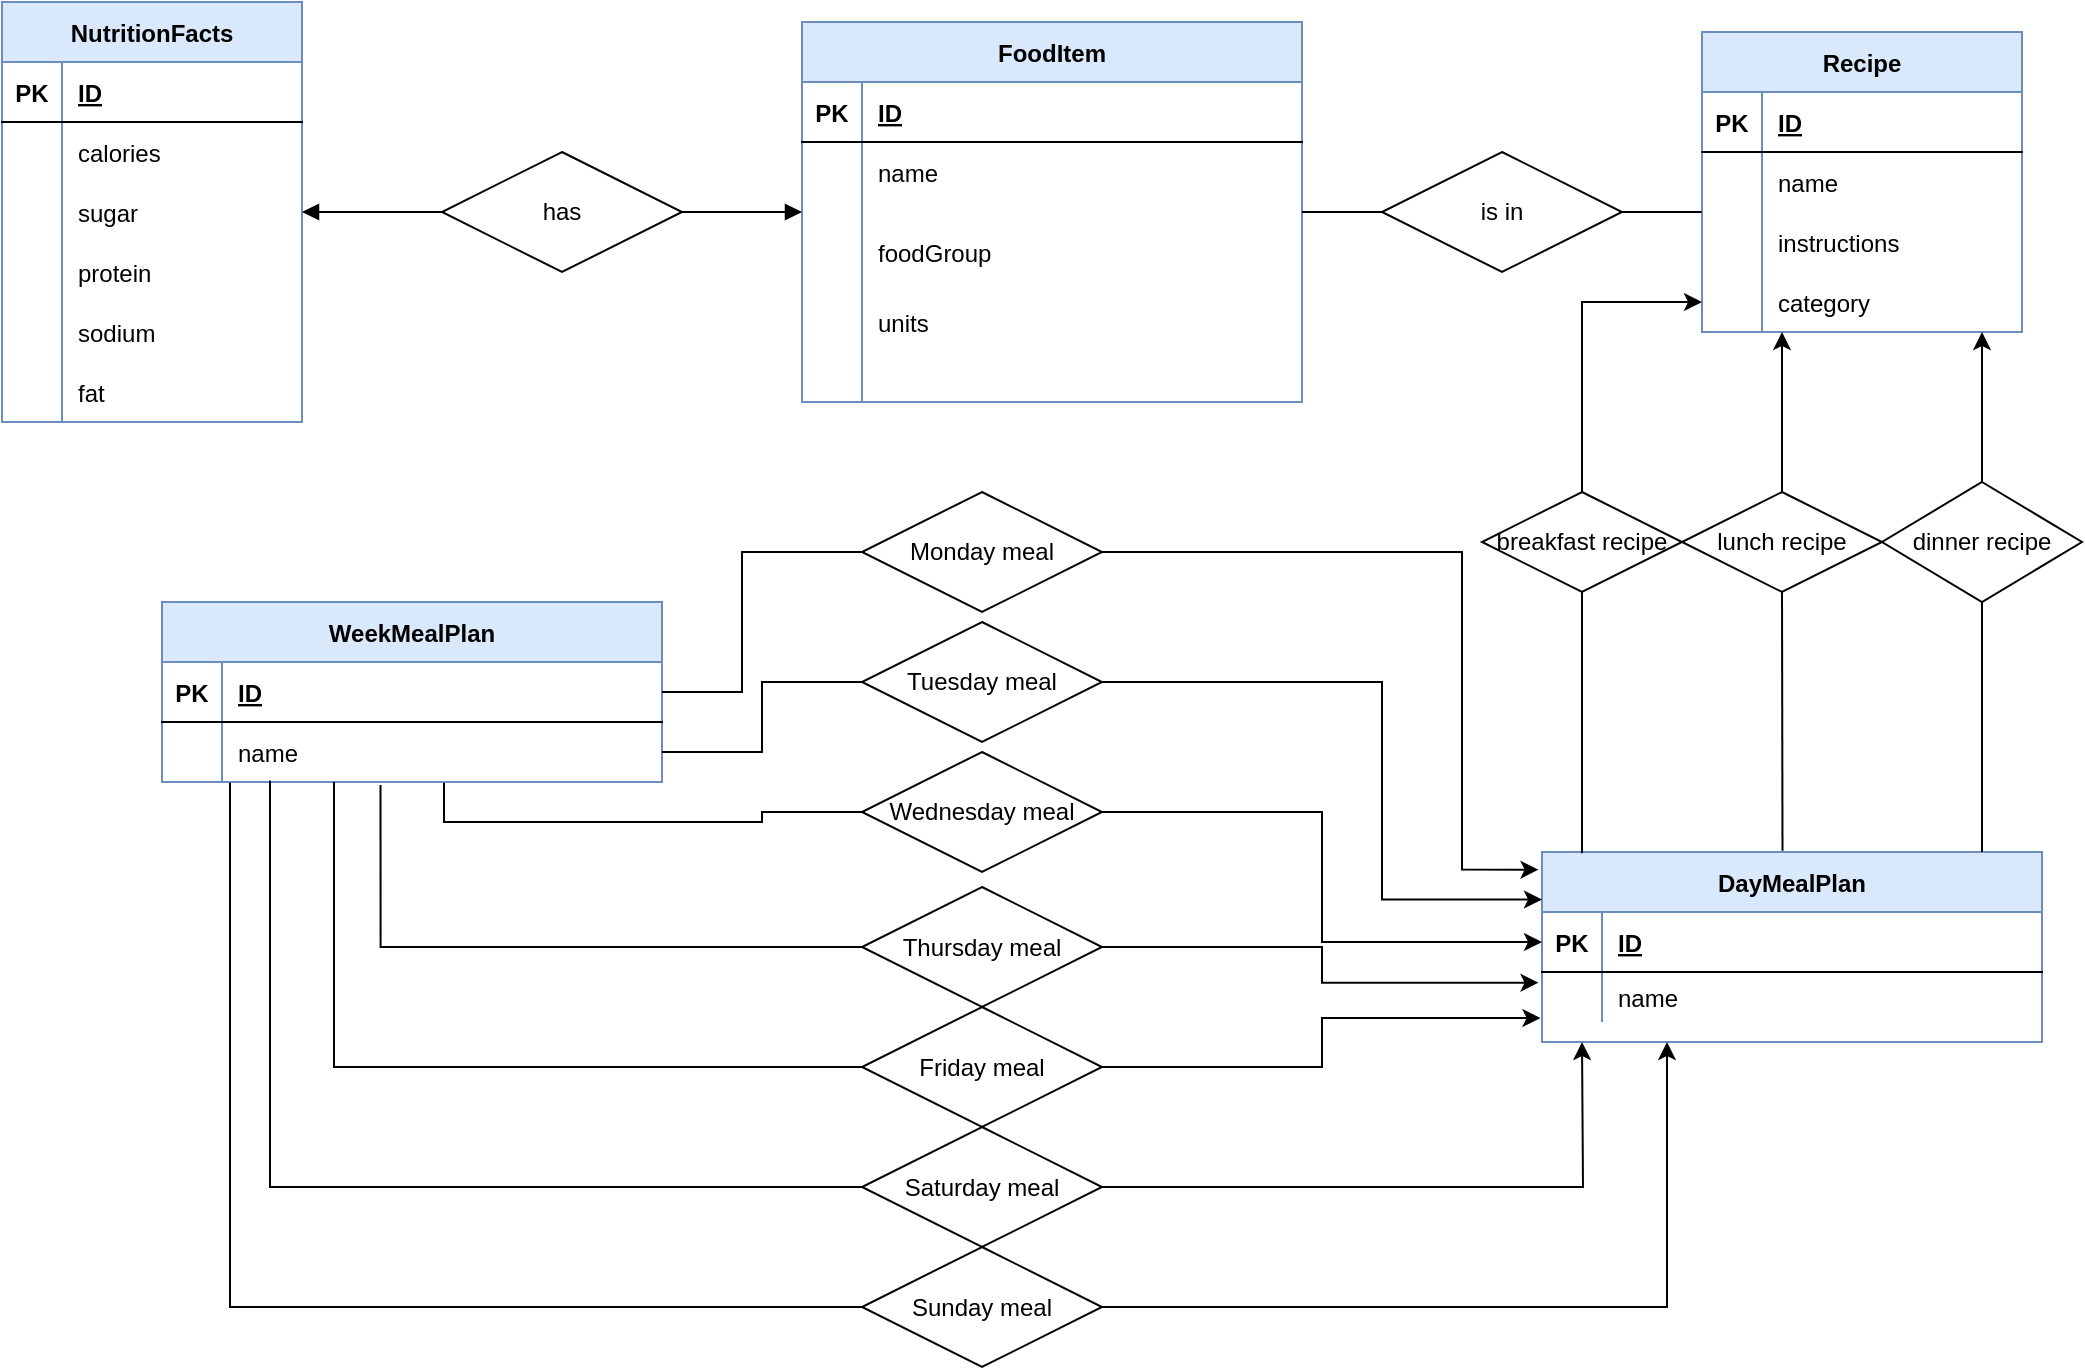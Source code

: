 <mxfile version="14.5.1" type="device"><diagram id="R2lEEEUBdFMjLlhIrx00" name="Page-1"><mxGraphModel dx="1540" dy="1061" grid="1" gridSize="10" guides="1" tooltips="1" connect="1" arrows="1" fold="1" page="1" pageScale="1" pageWidth="1100" pageHeight="850" math="0" shadow="0" extFonts="Permanent Marker^https://fonts.googleapis.com/css?family=Permanent+Marker"><root><mxCell id="0"/><mxCell id="1" parent="0"/><mxCell id="C-vyLk0tnHw3VtMMgP7b-2" value="FoodItem" style="shape=table;startSize=30;container=1;collapsible=1;childLayout=tableLayout;fixedRows=1;rowLines=0;fontStyle=1;align=center;resizeLast=1;fillColor=#dae8fc;strokeColor=#6c8ebf;" parent="1" vertex="1"><mxGeometry x="440" y="60" width="250" height="190" as="geometry"/></mxCell><mxCell id="C-vyLk0tnHw3VtMMgP7b-3" value="" style="shape=partialRectangle;collapsible=0;dropTarget=0;pointerEvents=0;fillColor=none;points=[[0,0.5],[1,0.5]];portConstraint=eastwest;top=0;left=0;right=0;bottom=1;" parent="C-vyLk0tnHw3VtMMgP7b-2" vertex="1"><mxGeometry y="30" width="250" height="30" as="geometry"/></mxCell><mxCell id="C-vyLk0tnHw3VtMMgP7b-4" value="PK" style="shape=partialRectangle;overflow=hidden;connectable=0;fillColor=none;top=0;left=0;bottom=0;right=0;fontStyle=1;" parent="C-vyLk0tnHw3VtMMgP7b-3" vertex="1"><mxGeometry width="30" height="30" as="geometry"/></mxCell><mxCell id="C-vyLk0tnHw3VtMMgP7b-5" value="ID" style="shape=partialRectangle;overflow=hidden;connectable=0;fillColor=none;top=0;left=0;bottom=0;right=0;align=left;spacingLeft=6;fontStyle=5;" parent="C-vyLk0tnHw3VtMMgP7b-3" vertex="1"><mxGeometry x="30" width="220" height="30" as="geometry"/></mxCell><mxCell id="C-vyLk0tnHw3VtMMgP7b-6" value="" style="shape=partialRectangle;collapsible=0;dropTarget=0;pointerEvents=0;fillColor=none;points=[[0,0.5],[1,0.5]];portConstraint=eastwest;top=0;left=0;right=0;bottom=0;" parent="C-vyLk0tnHw3VtMMgP7b-2" vertex="1"><mxGeometry y="60" width="250" height="30" as="geometry"/></mxCell><mxCell id="C-vyLk0tnHw3VtMMgP7b-7" value="" style="shape=partialRectangle;overflow=hidden;connectable=0;fillColor=none;top=0;left=0;bottom=0;right=0;" parent="C-vyLk0tnHw3VtMMgP7b-6" vertex="1"><mxGeometry width="30" height="30" as="geometry"/></mxCell><mxCell id="C-vyLk0tnHw3VtMMgP7b-8" value="name" style="shape=partialRectangle;overflow=hidden;connectable=0;fillColor=none;top=0;left=0;bottom=0;right=0;align=left;spacingLeft=6;" parent="C-vyLk0tnHw3VtMMgP7b-6" vertex="1"><mxGeometry x="30" width="220" height="30" as="geometry"/></mxCell><mxCell id="aBCH9veFx_Lck8rVn0_L-30" value="" style="shape=partialRectangle;collapsible=0;dropTarget=0;pointerEvents=0;fillColor=none;points=[[0,0.5],[1,0.5]];portConstraint=eastwest;top=0;left=0;right=0;bottom=0;" parent="C-vyLk0tnHw3VtMMgP7b-2" vertex="1"><mxGeometry y="90" width="250" height="50" as="geometry"/></mxCell><mxCell id="aBCH9veFx_Lck8rVn0_L-31" value="" style="shape=partialRectangle;overflow=hidden;connectable=0;fillColor=none;top=0;left=0;bottom=0;right=0;" parent="aBCH9veFx_Lck8rVn0_L-30" vertex="1"><mxGeometry width="30" height="50" as="geometry"/></mxCell><mxCell id="aBCH9veFx_Lck8rVn0_L-32" value="foodGroup" style="shape=partialRectangle;overflow=hidden;connectable=0;fillColor=none;top=0;left=0;bottom=0;right=0;align=left;spacingLeft=6;" parent="aBCH9veFx_Lck8rVn0_L-30" vertex="1"><mxGeometry x="30" width="220" height="50" as="geometry"/></mxCell><mxCell id="aBCH9veFx_Lck8rVn0_L-33" value="" style="shape=partialRectangle;collapsible=0;dropTarget=0;pointerEvents=0;fillColor=none;points=[[0,0.5],[1,0.5]];portConstraint=eastwest;top=0;left=0;right=0;bottom=0;" parent="C-vyLk0tnHw3VtMMgP7b-2" vertex="1"><mxGeometry y="140" width="250" height="20" as="geometry"/></mxCell><mxCell id="aBCH9veFx_Lck8rVn0_L-34" value="" style="shape=partialRectangle;overflow=hidden;connectable=0;fillColor=none;top=0;left=0;bottom=0;right=0;" parent="aBCH9veFx_Lck8rVn0_L-33" vertex="1"><mxGeometry width="30" height="20" as="geometry"/></mxCell><mxCell id="aBCH9veFx_Lck8rVn0_L-35" value="units" style="shape=partialRectangle;overflow=hidden;connectable=0;fillColor=none;top=0;left=0;bottom=0;right=0;align=left;spacingLeft=6;" parent="aBCH9veFx_Lck8rVn0_L-33" vertex="1"><mxGeometry x="30" width="220" height="20" as="geometry"/></mxCell><mxCell id="C-vyLk0tnHw3VtMMgP7b-9" value="" style="shape=partialRectangle;collapsible=0;dropTarget=0;pointerEvents=0;fillColor=none;points=[[0,0.5],[1,0.5]];portConstraint=eastwest;top=0;left=0;right=0;bottom=0;" parent="C-vyLk0tnHw3VtMMgP7b-2" vertex="1"><mxGeometry y="160" width="250" height="30" as="geometry"/></mxCell><mxCell id="C-vyLk0tnHw3VtMMgP7b-10" value="" style="shape=partialRectangle;overflow=hidden;connectable=0;fillColor=none;top=0;left=0;bottom=0;right=0;" parent="C-vyLk0tnHw3VtMMgP7b-9" vertex="1"><mxGeometry width="30" height="30" as="geometry"/></mxCell><mxCell id="C-vyLk0tnHw3VtMMgP7b-11" value="" style="shape=partialRectangle;overflow=hidden;connectable=0;fillColor=none;top=0;left=0;bottom=0;right=0;align=left;spacingLeft=6;" parent="C-vyLk0tnHw3VtMMgP7b-9" vertex="1"><mxGeometry x="30" width="220" height="30" as="geometry"/></mxCell><mxCell id="aBCH9veFx_Lck8rVn0_L-1" value="NutritionFacts" style="shape=table;startSize=30;container=1;collapsible=1;childLayout=tableLayout;fixedRows=1;rowLines=0;fontStyle=1;align=center;resizeLast=1;fillColor=#dae8fc;strokeColor=#6c8ebf;" parent="1" vertex="1"><mxGeometry x="40" y="50" width="150" height="210" as="geometry"/></mxCell><mxCell id="aBCH9veFx_Lck8rVn0_L-2" value="" style="shape=partialRectangle;collapsible=0;dropTarget=0;pointerEvents=0;fillColor=none;points=[[0,0.5],[1,0.5]];portConstraint=eastwest;top=0;left=0;right=0;bottom=1;" parent="aBCH9veFx_Lck8rVn0_L-1" vertex="1"><mxGeometry y="30" width="150" height="30" as="geometry"/></mxCell><mxCell id="aBCH9veFx_Lck8rVn0_L-3" value="PK" style="shape=partialRectangle;overflow=hidden;connectable=0;fillColor=none;top=0;left=0;bottom=0;right=0;fontStyle=1;" parent="aBCH9veFx_Lck8rVn0_L-2" vertex="1"><mxGeometry width="30" height="30" as="geometry"/></mxCell><mxCell id="aBCH9veFx_Lck8rVn0_L-4" value="ID" style="shape=partialRectangle;overflow=hidden;connectable=0;fillColor=none;top=0;left=0;bottom=0;right=0;align=left;spacingLeft=6;fontStyle=5;" parent="aBCH9veFx_Lck8rVn0_L-2" vertex="1"><mxGeometry x="30" width="120" height="30" as="geometry"/></mxCell><mxCell id="aBCH9veFx_Lck8rVn0_L-5" value="" style="shape=partialRectangle;collapsible=0;dropTarget=0;pointerEvents=0;fillColor=none;points=[[0,0.5],[1,0.5]];portConstraint=eastwest;top=0;left=0;right=0;bottom=0;" parent="aBCH9veFx_Lck8rVn0_L-1" vertex="1"><mxGeometry y="60" width="150" height="30" as="geometry"/></mxCell><mxCell id="aBCH9veFx_Lck8rVn0_L-6" value="" style="shape=partialRectangle;overflow=hidden;connectable=0;fillColor=none;top=0;left=0;bottom=0;right=0;" parent="aBCH9veFx_Lck8rVn0_L-5" vertex="1"><mxGeometry width="30" height="30" as="geometry"/></mxCell><mxCell id="aBCH9veFx_Lck8rVn0_L-7" value="calories" style="shape=partialRectangle;overflow=hidden;connectable=0;fillColor=none;top=0;left=0;bottom=0;right=0;align=left;spacingLeft=6;" parent="aBCH9veFx_Lck8rVn0_L-5" vertex="1"><mxGeometry x="30" width="120" height="30" as="geometry"/></mxCell><mxCell id="aBCH9veFx_Lck8rVn0_L-16" value="" style="shape=partialRectangle;collapsible=0;dropTarget=0;pointerEvents=0;fillColor=none;points=[[0,0.5],[1,0.5]];portConstraint=eastwest;top=0;left=0;right=0;bottom=0;" parent="aBCH9veFx_Lck8rVn0_L-1" vertex="1"><mxGeometry y="90" width="150" height="30" as="geometry"/></mxCell><mxCell id="aBCH9veFx_Lck8rVn0_L-17" value="" style="shape=partialRectangle;overflow=hidden;connectable=0;fillColor=none;top=0;left=0;bottom=0;right=0;" parent="aBCH9veFx_Lck8rVn0_L-16" vertex="1"><mxGeometry width="30" height="30" as="geometry"/></mxCell><mxCell id="aBCH9veFx_Lck8rVn0_L-18" value="sugar" style="shape=partialRectangle;overflow=hidden;connectable=0;fillColor=none;top=0;left=0;bottom=0;right=0;align=left;spacingLeft=6;" parent="aBCH9veFx_Lck8rVn0_L-16" vertex="1"><mxGeometry x="30" width="120" height="30" as="geometry"/></mxCell><mxCell id="aBCH9veFx_Lck8rVn0_L-21" value="" style="shape=partialRectangle;collapsible=0;dropTarget=0;pointerEvents=0;fillColor=none;points=[[0,0.5],[1,0.5]];portConstraint=eastwest;top=0;left=0;right=0;bottom=0;" parent="aBCH9veFx_Lck8rVn0_L-1" vertex="1"><mxGeometry y="120" width="150" height="30" as="geometry"/></mxCell><mxCell id="aBCH9veFx_Lck8rVn0_L-22" value="" style="shape=partialRectangle;overflow=hidden;connectable=0;fillColor=none;top=0;left=0;bottom=0;right=0;" parent="aBCH9veFx_Lck8rVn0_L-21" vertex="1"><mxGeometry width="30" height="30" as="geometry"/></mxCell><mxCell id="aBCH9veFx_Lck8rVn0_L-23" value="protein" style="shape=partialRectangle;overflow=hidden;connectable=0;fillColor=none;top=0;left=0;bottom=0;right=0;align=left;spacingLeft=6;" parent="aBCH9veFx_Lck8rVn0_L-21" vertex="1"><mxGeometry x="30" width="120" height="30" as="geometry"/></mxCell><mxCell id="aBCH9veFx_Lck8rVn0_L-24" value="" style="shape=partialRectangle;collapsible=0;dropTarget=0;pointerEvents=0;fillColor=none;points=[[0,0.5],[1,0.5]];portConstraint=eastwest;top=0;left=0;right=0;bottom=0;" parent="aBCH9veFx_Lck8rVn0_L-1" vertex="1"><mxGeometry y="150" width="150" height="30" as="geometry"/></mxCell><mxCell id="aBCH9veFx_Lck8rVn0_L-25" value="" style="shape=partialRectangle;overflow=hidden;connectable=0;fillColor=none;top=0;left=0;bottom=0;right=0;" parent="aBCH9veFx_Lck8rVn0_L-24" vertex="1"><mxGeometry width="30" height="30" as="geometry"/></mxCell><mxCell id="aBCH9veFx_Lck8rVn0_L-26" value="sodium" style="shape=partialRectangle;overflow=hidden;connectable=0;fillColor=none;top=0;left=0;bottom=0;right=0;align=left;spacingLeft=6;" parent="aBCH9veFx_Lck8rVn0_L-24" vertex="1"><mxGeometry x="30" width="120" height="30" as="geometry"/></mxCell><mxCell id="aBCH9veFx_Lck8rVn0_L-27" value="" style="shape=partialRectangle;collapsible=0;dropTarget=0;pointerEvents=0;fillColor=none;points=[[0,0.5],[1,0.5]];portConstraint=eastwest;top=0;left=0;right=0;bottom=0;" parent="aBCH9veFx_Lck8rVn0_L-1" vertex="1"><mxGeometry y="180" width="150" height="30" as="geometry"/></mxCell><mxCell id="aBCH9veFx_Lck8rVn0_L-28" value="" style="shape=partialRectangle;overflow=hidden;connectable=0;fillColor=none;top=0;left=0;bottom=0;right=0;" parent="aBCH9veFx_Lck8rVn0_L-27" vertex="1"><mxGeometry width="30" height="30" as="geometry"/></mxCell><mxCell id="aBCH9veFx_Lck8rVn0_L-29" value="fat" style="shape=partialRectangle;overflow=hidden;connectable=0;fillColor=none;top=0;left=0;bottom=0;right=0;align=left;spacingLeft=6;" parent="aBCH9veFx_Lck8rVn0_L-27" vertex="1"><mxGeometry x="30" width="120" height="30" as="geometry"/></mxCell><mxCell id="aBCH9veFx_Lck8rVn0_L-38" value="Recipe" style="shape=table;startSize=30;container=1;collapsible=1;childLayout=tableLayout;fixedRows=1;rowLines=0;fontStyle=1;align=center;resizeLast=1;fillColor=#dae8fc;strokeColor=#6c8ebf;" parent="1" vertex="1"><mxGeometry x="890" y="65" width="160" height="150" as="geometry"/></mxCell><mxCell id="aBCH9veFx_Lck8rVn0_L-39" value="" style="shape=partialRectangle;collapsible=0;dropTarget=0;pointerEvents=0;fillColor=none;points=[[0,0.5],[1,0.5]];portConstraint=eastwest;top=0;left=0;right=0;bottom=1;" parent="aBCH9veFx_Lck8rVn0_L-38" vertex="1"><mxGeometry y="30" width="160" height="30" as="geometry"/></mxCell><mxCell id="aBCH9veFx_Lck8rVn0_L-40" value="PK" style="shape=partialRectangle;overflow=hidden;connectable=0;fillColor=none;top=0;left=0;bottom=0;right=0;fontStyle=1;" parent="aBCH9veFx_Lck8rVn0_L-39" vertex="1"><mxGeometry width="30" height="30" as="geometry"/></mxCell><mxCell id="aBCH9veFx_Lck8rVn0_L-41" value="ID" style="shape=partialRectangle;overflow=hidden;connectable=0;fillColor=none;top=0;left=0;bottom=0;right=0;align=left;spacingLeft=6;fontStyle=5;" parent="aBCH9veFx_Lck8rVn0_L-39" vertex="1"><mxGeometry x="30" width="130" height="30" as="geometry"/></mxCell><mxCell id="aBCH9veFx_Lck8rVn0_L-42" value="" style="shape=partialRectangle;collapsible=0;dropTarget=0;pointerEvents=0;fillColor=none;points=[[0,0.5],[1,0.5]];portConstraint=eastwest;top=0;left=0;right=0;bottom=0;" parent="aBCH9veFx_Lck8rVn0_L-38" vertex="1"><mxGeometry y="60" width="160" height="30" as="geometry"/></mxCell><mxCell id="aBCH9veFx_Lck8rVn0_L-43" value="" style="shape=partialRectangle;overflow=hidden;connectable=0;fillColor=none;top=0;left=0;bottom=0;right=0;" parent="aBCH9veFx_Lck8rVn0_L-42" vertex="1"><mxGeometry width="30" height="30" as="geometry"/></mxCell><mxCell id="aBCH9veFx_Lck8rVn0_L-44" value="name" style="shape=partialRectangle;overflow=hidden;connectable=0;fillColor=none;top=0;left=0;bottom=0;right=0;align=left;spacingLeft=6;" parent="aBCH9veFx_Lck8rVn0_L-42" vertex="1"><mxGeometry x="30" width="130" height="30" as="geometry"/></mxCell><mxCell id="aBCH9veFx_Lck8rVn0_L-45" value="" style="shape=partialRectangle;collapsible=0;dropTarget=0;pointerEvents=0;fillColor=none;points=[[0,0.5],[1,0.5]];portConstraint=eastwest;top=0;left=0;right=0;bottom=0;" parent="aBCH9veFx_Lck8rVn0_L-38" vertex="1"><mxGeometry y="90" width="160" height="30" as="geometry"/></mxCell><mxCell id="aBCH9veFx_Lck8rVn0_L-46" value="" style="shape=partialRectangle;overflow=hidden;connectable=0;fillColor=none;top=0;left=0;bottom=0;right=0;" parent="aBCH9veFx_Lck8rVn0_L-45" vertex="1"><mxGeometry width="30" height="30" as="geometry"/></mxCell><mxCell id="aBCH9veFx_Lck8rVn0_L-47" value="instructions" style="shape=partialRectangle;overflow=hidden;connectable=0;fillColor=none;top=0;left=0;bottom=0;right=0;align=left;spacingLeft=6;" parent="aBCH9veFx_Lck8rVn0_L-45" vertex="1"><mxGeometry x="30" width="130" height="30" as="geometry"/></mxCell><mxCell id="aBCH9veFx_Lck8rVn0_L-48" value="" style="shape=partialRectangle;collapsible=0;dropTarget=0;pointerEvents=0;fillColor=none;points=[[0,0.5],[1,0.5]];portConstraint=eastwest;top=0;left=0;right=0;bottom=0;" parent="aBCH9veFx_Lck8rVn0_L-38" vertex="1"><mxGeometry y="120" width="160" height="30" as="geometry"/></mxCell><mxCell id="aBCH9veFx_Lck8rVn0_L-49" value="" style="shape=partialRectangle;overflow=hidden;connectable=0;fillColor=none;top=0;left=0;bottom=0;right=0;" parent="aBCH9veFx_Lck8rVn0_L-48" vertex="1"><mxGeometry width="30" height="30" as="geometry"/></mxCell><mxCell id="aBCH9veFx_Lck8rVn0_L-50" value="category" style="shape=partialRectangle;overflow=hidden;connectable=0;fillColor=none;top=0;left=0;bottom=0;right=0;align=left;spacingLeft=6;" parent="aBCH9veFx_Lck8rVn0_L-48" vertex="1"><mxGeometry x="30" width="130" height="30" as="geometry"/></mxCell><mxCell id="aBCH9veFx_Lck8rVn0_L-57" value="DayMealPlan" style="shape=table;startSize=30;container=1;collapsible=1;childLayout=tableLayout;fixedRows=1;rowLines=0;fontStyle=1;align=center;resizeLast=1;fillColor=#dae8fc;strokeColor=#6c8ebf;" parent="1" vertex="1"><mxGeometry x="810" y="475" width="250" height="95" as="geometry"/></mxCell><mxCell id="aBCH9veFx_Lck8rVn0_L-58" value="" style="shape=partialRectangle;collapsible=0;dropTarget=0;pointerEvents=0;fillColor=none;points=[[0,0.5],[1,0.5]];portConstraint=eastwest;top=0;left=0;right=0;bottom=1;" parent="aBCH9veFx_Lck8rVn0_L-57" vertex="1"><mxGeometry y="30" width="250" height="30" as="geometry"/></mxCell><mxCell id="aBCH9veFx_Lck8rVn0_L-59" value="PK" style="shape=partialRectangle;overflow=hidden;connectable=0;fillColor=none;top=0;left=0;bottom=0;right=0;fontStyle=1;" parent="aBCH9veFx_Lck8rVn0_L-58" vertex="1"><mxGeometry width="30" height="30" as="geometry"/></mxCell><mxCell id="aBCH9veFx_Lck8rVn0_L-60" value="ID" style="shape=partialRectangle;overflow=hidden;connectable=0;fillColor=none;top=0;left=0;bottom=0;right=0;align=left;spacingLeft=6;fontStyle=5;" parent="aBCH9veFx_Lck8rVn0_L-58" vertex="1"><mxGeometry x="30" width="220" height="30" as="geometry"/></mxCell><mxCell id="aBCH9veFx_Lck8rVn0_L-73" value="" style="shape=partialRectangle;collapsible=0;dropTarget=0;pointerEvents=0;fillColor=none;points=[[0,0.5],[1,0.5]];portConstraint=eastwest;top=0;left=0;right=0;bottom=0;" parent="aBCH9veFx_Lck8rVn0_L-57" vertex="1"><mxGeometry y="60" width="250" height="25" as="geometry"/></mxCell><mxCell id="aBCH9veFx_Lck8rVn0_L-74" value="" style="shape=partialRectangle;overflow=hidden;connectable=0;fillColor=none;top=0;left=0;bottom=0;right=0;" parent="aBCH9veFx_Lck8rVn0_L-73" vertex="1"><mxGeometry width="30" height="25" as="geometry"/></mxCell><mxCell id="aBCH9veFx_Lck8rVn0_L-75" value="name" style="shape=partialRectangle;overflow=hidden;connectable=0;fillColor=none;top=0;left=0;bottom=0;right=0;align=left;spacingLeft=6;" parent="aBCH9veFx_Lck8rVn0_L-73" vertex="1"><mxGeometry x="30" width="220" height="25" as="geometry"/></mxCell><mxCell id="aBCH9veFx_Lck8rVn0_L-76" value="WeekMealPlan" style="shape=table;startSize=30;container=1;collapsible=1;childLayout=tableLayout;fixedRows=1;rowLines=0;fontStyle=1;align=center;resizeLast=1;fillColor=#dae8fc;strokeColor=#6c8ebf;" parent="1" vertex="1"><mxGeometry x="120" y="350" width="250" height="90" as="geometry"/></mxCell><mxCell id="aBCH9veFx_Lck8rVn0_L-77" value="" style="shape=partialRectangle;collapsible=0;dropTarget=0;pointerEvents=0;fillColor=none;points=[[0,0.5],[1,0.5]];portConstraint=eastwest;top=0;left=0;right=0;bottom=1;" parent="aBCH9veFx_Lck8rVn0_L-76" vertex="1"><mxGeometry y="30" width="250" height="30" as="geometry"/></mxCell><mxCell id="aBCH9veFx_Lck8rVn0_L-78" value="PK" style="shape=partialRectangle;overflow=hidden;connectable=0;fillColor=none;top=0;left=0;bottom=0;right=0;fontStyle=1;" parent="aBCH9veFx_Lck8rVn0_L-77" vertex="1"><mxGeometry width="30" height="30" as="geometry"/></mxCell><mxCell id="aBCH9veFx_Lck8rVn0_L-79" value="ID" style="shape=partialRectangle;overflow=hidden;connectable=0;fillColor=none;top=0;left=0;bottom=0;right=0;align=left;spacingLeft=6;fontStyle=5;" parent="aBCH9veFx_Lck8rVn0_L-77" vertex="1"><mxGeometry x="30" width="220" height="30" as="geometry"/></mxCell><mxCell id="aBCH9veFx_Lck8rVn0_L-138" value="" style="shape=partialRectangle;collapsible=0;dropTarget=0;pointerEvents=0;fillColor=none;points=[[0,0.5],[1,0.5]];portConstraint=eastwest;top=0;left=0;right=0;bottom=1;strokeColor=none;" parent="aBCH9veFx_Lck8rVn0_L-76" vertex="1"><mxGeometry y="60" width="250" height="30" as="geometry"/></mxCell><mxCell id="aBCH9veFx_Lck8rVn0_L-139" value="" style="shape=partialRectangle;overflow=hidden;connectable=0;fillColor=none;top=0;left=0;bottom=0;right=0;fontStyle=1;" parent="aBCH9veFx_Lck8rVn0_L-138" vertex="1"><mxGeometry width="30" height="30" as="geometry"/></mxCell><mxCell id="aBCH9veFx_Lck8rVn0_L-140" value="name" style="shape=partialRectangle;overflow=hidden;connectable=0;fillColor=none;top=0;left=0;bottom=0;right=0;align=left;spacingLeft=6;fontStyle=0;verticalAlign=middle;strokeColor=none;" parent="aBCH9veFx_Lck8rVn0_L-138" vertex="1"><mxGeometry x="30" width="220" height="30" as="geometry"/></mxCell><mxCell id="aBCH9veFx_Lck8rVn0_L-119" style="edgeStyle=orthogonalEdgeStyle;rounded=0;orthogonalLoop=1;jettySize=auto;html=1;exitX=0;exitY=0.5;exitDx=0;exitDy=0;entryX=1;entryY=0.5;entryDx=0;entryDy=0;endArrow=block;endFill=1;fontColor=none;" parent="1" source="aBCH9veFx_Lck8rVn0_L-116" target="aBCH9veFx_Lck8rVn0_L-16" edge="1"><mxGeometry relative="1" as="geometry"/></mxCell><mxCell id="aBCH9veFx_Lck8rVn0_L-121" style="edgeStyle=orthogonalEdgeStyle;rounded=0;orthogonalLoop=1;jettySize=auto;html=1;exitX=1;exitY=0.5;exitDx=0;exitDy=0;endArrow=block;endFill=1;fontColor=none;" parent="1" source="aBCH9veFx_Lck8rVn0_L-116" target="C-vyLk0tnHw3VtMMgP7b-2" edge="1"><mxGeometry relative="1" as="geometry"/></mxCell><mxCell id="aBCH9veFx_Lck8rVn0_L-116" value="has" style="shape=rhombus;perimeter=rhombusPerimeter;whiteSpace=wrap;html=1;align=center;fontColor=none;" parent="1" vertex="1"><mxGeometry x="260" y="125" width="120" height="60" as="geometry"/></mxCell><mxCell id="aBCH9veFx_Lck8rVn0_L-122" style="rounded=0;orthogonalLoop=1;jettySize=auto;html=1;exitX=1;exitY=0.5;exitDx=0;exitDy=0;entryX=-0.001;entryY=-0.002;entryDx=0;entryDy=0;entryPerimeter=0;endArrow=none;endFill=0;fontColor=none;" parent="1" source="aBCH9veFx_Lck8rVn0_L-117" target="aBCH9veFx_Lck8rVn0_L-45" edge="1"><mxGeometry relative="1" as="geometry"/></mxCell><mxCell id="aBCH9veFx_Lck8rVn0_L-127" style="edgeStyle=none;rounded=0;orthogonalLoop=1;jettySize=auto;html=1;exitX=0;exitY=0.5;exitDx=0;exitDy=0;endArrow=none;endFill=0;fontColor=none;" parent="1" source="aBCH9veFx_Lck8rVn0_L-117" target="C-vyLk0tnHw3VtMMgP7b-2" edge="1"><mxGeometry relative="1" as="geometry"/></mxCell><mxCell id="aBCH9veFx_Lck8rVn0_L-117" value="is in" style="shape=rhombus;perimeter=rhombusPerimeter;whiteSpace=wrap;html=1;align=center;fontColor=none;" parent="1" vertex="1"><mxGeometry x="730" y="125" width="120" height="60" as="geometry"/></mxCell><mxCell id="aBCH9veFx_Lck8rVn0_L-129" style="edgeStyle=orthogonalEdgeStyle;rounded=0;orthogonalLoop=1;jettySize=auto;html=1;exitX=0.5;exitY=0;exitDx=0;exitDy=0;endArrow=classic;endFill=1;fontColor=none;" parent="1" source="aBCH9veFx_Lck8rVn0_L-128" edge="1" target="aBCH9veFx_Lck8rVn0_L-38"><mxGeometry relative="1" as="geometry"><mxPoint x="1028" y="220" as="targetPoint"/><Array as="points"><mxPoint x="1030" y="240"/><mxPoint x="1030" y="240"/></Array></mxGeometry></mxCell><mxCell id="aBCH9veFx_Lck8rVn0_L-130" style="edgeStyle=none;rounded=0;orthogonalLoop=1;jettySize=auto;html=1;exitX=0.5;exitY=1;exitDx=0;exitDy=0;endArrow=none;endFill=0;fontColor=none;" parent="1" source="aBCH9veFx_Lck8rVn0_L-128" edge="1"><mxGeometry relative="1" as="geometry"><mxPoint x="1030" y="475" as="targetPoint"/></mxGeometry></mxCell><mxCell id="aBCH9veFx_Lck8rVn0_L-128" value="dinner recipe" style="shape=rhombus;perimeter=rhombusPerimeter;whiteSpace=wrap;html=1;align=center;fontColor=none;" parent="1" vertex="1"><mxGeometry x="980" y="290" width="100" height="60" as="geometry"/></mxCell><mxCell id="aBCH9veFx_Lck8rVn0_L-133" style="edgeStyle=orthogonalEdgeStyle;rounded=0;orthogonalLoop=1;jettySize=auto;html=1;exitX=1;exitY=0.5;exitDx=0;exitDy=0;entryX=0;entryY=0.5;entryDx=0;entryDy=0;endArrow=classic;endFill=1;fontColor=none;" parent="1" source="aBCH9veFx_Lck8rVn0_L-131" target="aBCH9veFx_Lck8rVn0_L-58" edge="1"><mxGeometry relative="1" as="geometry"><mxPoint x="720" y="525" as="targetPoint"/></mxGeometry></mxCell><mxCell id="aBCH9veFx_Lck8rVn0_L-131" value="Wednesday meal" style="shape=rhombus;perimeter=rhombusPerimeter;whiteSpace=wrap;html=1;align=center;fontColor=none;" parent="1" vertex="1"><mxGeometry x="470" y="425" width="120" height="60" as="geometry"/></mxCell><mxCell id="aBCH9veFx_Lck8rVn0_L-132" style="edgeStyle=orthogonalEdgeStyle;rounded=0;orthogonalLoop=1;jettySize=auto;html=1;exitX=0.564;exitY=1.012;exitDx=0;exitDy=0;entryX=0;entryY=0.5;entryDx=0;entryDy=0;endArrow=none;endFill=0;fontColor=none;exitPerimeter=0;" parent="1" source="aBCH9veFx_Lck8rVn0_L-138" target="aBCH9veFx_Lck8rVn0_L-131" edge="1"><mxGeometry relative="1" as="geometry"><mxPoint x="370" y="515" as="sourcePoint"/></mxGeometry></mxCell><mxCell id="aBCH9veFx_Lck8rVn0_L-141" style="edgeStyle=orthogonalEdgeStyle;rounded=0;orthogonalLoop=1;jettySize=auto;html=1;exitX=0.5;exitY=0;exitDx=0;exitDy=0;endArrow=classic;endFill=1;fontColor=none;" parent="1" source="aBCH9veFx_Lck8rVn0_L-135" target="aBCH9veFx_Lck8rVn0_L-38" edge="1"><mxGeometry relative="1" as="geometry"><Array as="points"><mxPoint x="930" y="240"/><mxPoint x="930" y="240"/></Array></mxGeometry></mxCell><mxCell id="aBCH9veFx_Lck8rVn0_L-142" style="rounded=0;orthogonalLoop=1;jettySize=auto;html=1;exitX=0.5;exitY=1;exitDx=0;exitDy=0;entryX=0.481;entryY=-0.007;entryDx=0;entryDy=0;endArrow=none;endFill=0;fontColor=none;entryPerimeter=0;" parent="1" source="aBCH9veFx_Lck8rVn0_L-135" target="aBCH9veFx_Lck8rVn0_L-57" edge="1"><mxGeometry relative="1" as="geometry"/></mxCell><mxCell id="aBCH9veFx_Lck8rVn0_L-135" value="lunch recipe" style="shape=rhombus;perimeter=rhombusPerimeter;whiteSpace=wrap;html=1;align=center;fontColor=none;" parent="1" vertex="1"><mxGeometry x="880" y="295" width="100" height="50" as="geometry"/></mxCell><mxCell id="aBCH9veFx_Lck8rVn0_L-143" style="edgeStyle=orthogonalEdgeStyle;rounded=0;orthogonalLoop=1;jettySize=auto;html=1;exitX=0.5;exitY=0;exitDx=0;exitDy=0;entryX=0;entryY=0.5;entryDx=0;entryDy=0;endArrow=classic;endFill=1;fontColor=none;" parent="1" source="aBCH9veFx_Lck8rVn0_L-136" target="aBCH9veFx_Lck8rVn0_L-48" edge="1"><mxGeometry relative="1" as="geometry"/></mxCell><mxCell id="aBCH9veFx_Lck8rVn0_L-145" style="rounded=0;orthogonalLoop=1;jettySize=auto;html=1;exitX=0.5;exitY=1;exitDx=0;exitDy=0;entryX=0.08;entryY=0.007;entryDx=0;entryDy=0;entryPerimeter=0;endArrow=none;endFill=0;fontColor=none;" parent="1" source="aBCH9veFx_Lck8rVn0_L-136" target="aBCH9veFx_Lck8rVn0_L-57" edge="1"><mxGeometry relative="1" as="geometry"/></mxCell><mxCell id="aBCH9veFx_Lck8rVn0_L-136" value="breakfast recipe" style="shape=rhombus;perimeter=rhombusPerimeter;whiteSpace=wrap;html=1;align=center;fontColor=none;" parent="1" vertex="1"><mxGeometry x="780" y="295" width="100" height="50" as="geometry"/></mxCell><mxCell id="aBCH9veFx_Lck8rVn0_L-158" style="edgeStyle=orthogonalEdgeStyle;rounded=0;orthogonalLoop=1;jettySize=auto;html=1;exitX=1;exitY=0.5;exitDx=0;exitDy=0;entryX=-0.007;entryY=0.093;entryDx=0;entryDy=0;entryPerimeter=0;endArrow=classic;endFill=1;fontColor=none;" parent="1" source="aBCH9veFx_Lck8rVn0_L-146" target="aBCH9veFx_Lck8rVn0_L-57" edge="1"><mxGeometry relative="1" as="geometry"><Array as="points"><mxPoint x="770" y="325"/><mxPoint x="770" y="484"/></Array></mxGeometry></mxCell><mxCell id="aBCH9veFx_Lck8rVn0_L-146" value="Monday meal" style="shape=rhombus;perimeter=rhombusPerimeter;whiteSpace=wrap;html=1;align=center;fontColor=none;" parent="1" vertex="1"><mxGeometry x="470" y="295" width="120" height="60" as="geometry"/></mxCell><mxCell id="aBCH9veFx_Lck8rVn0_L-159" style="edgeStyle=orthogonalEdgeStyle;rounded=0;orthogonalLoop=1;jettySize=auto;html=1;exitX=1;exitY=0.5;exitDx=0;exitDy=0;entryX=0;entryY=0.25;entryDx=0;entryDy=0;endArrow=classic;endFill=1;fontColor=none;" parent="1" source="aBCH9veFx_Lck8rVn0_L-147" target="aBCH9veFx_Lck8rVn0_L-57" edge="1"><mxGeometry relative="1" as="geometry"><Array as="points"><mxPoint x="730" y="390"/><mxPoint x="730" y="499"/></Array></mxGeometry></mxCell><mxCell id="aBCH9veFx_Lck8rVn0_L-147" value="Tuesday meal" style="shape=rhombus;perimeter=rhombusPerimeter;whiteSpace=wrap;html=1;align=center;fontColor=none;" parent="1" vertex="1"><mxGeometry x="470" y="360" width="120" height="60" as="geometry"/></mxCell><mxCell id="aBCH9veFx_Lck8rVn0_L-160" style="edgeStyle=orthogonalEdgeStyle;rounded=0;orthogonalLoop=1;jettySize=auto;html=1;exitX=1;exitY=0.5;exitDx=0;exitDy=0;entryX=-0.007;entryY=0.214;entryDx=0;entryDy=0;entryPerimeter=0;endArrow=classic;endFill=1;fontColor=none;" parent="1" source="aBCH9veFx_Lck8rVn0_L-148" target="aBCH9veFx_Lck8rVn0_L-73" edge="1"><mxGeometry relative="1" as="geometry"/></mxCell><mxCell id="aBCH9veFx_Lck8rVn0_L-148" value="Thursday meal" style="shape=rhombus;perimeter=rhombusPerimeter;whiteSpace=wrap;html=1;align=center;fontColor=none;" parent="1" vertex="1"><mxGeometry x="470" y="492.5" width="120" height="60" as="geometry"/></mxCell><mxCell id="aBCH9veFx_Lck8rVn0_L-161" style="edgeStyle=orthogonalEdgeStyle;rounded=0;orthogonalLoop=1;jettySize=auto;html=1;exitX=1;exitY=0.5;exitDx=0;exitDy=0;entryX=-0.003;entryY=0.92;entryDx=0;entryDy=0;entryPerimeter=0;endArrow=classic;endFill=1;fontColor=none;" parent="1" source="aBCH9veFx_Lck8rVn0_L-149" target="aBCH9veFx_Lck8rVn0_L-73" edge="1"><mxGeometry relative="1" as="geometry"/></mxCell><mxCell id="aBCH9veFx_Lck8rVn0_L-149" value="Friday meal" style="shape=rhombus;perimeter=rhombusPerimeter;whiteSpace=wrap;html=1;align=center;fontColor=none;" parent="1" vertex="1"><mxGeometry x="470" y="552.5" width="120" height="60" as="geometry"/></mxCell><mxCell id="aBCH9veFx_Lck8rVn0_L-162" style="edgeStyle=orthogonalEdgeStyle;rounded=0;orthogonalLoop=1;jettySize=auto;html=1;exitX=1;exitY=0.5;exitDx=0;exitDy=0;endArrow=classic;endFill=1;fontColor=none;" parent="1" source="aBCH9veFx_Lck8rVn0_L-150" edge="1"><mxGeometry relative="1" as="geometry"><mxPoint x="830" y="570" as="targetPoint"/></mxGeometry></mxCell><mxCell id="aBCH9veFx_Lck8rVn0_L-150" value="Saturday meal" style="shape=rhombus;perimeter=rhombusPerimeter;whiteSpace=wrap;html=1;align=center;fontColor=none;" parent="1" vertex="1"><mxGeometry x="470" y="612.5" width="120" height="60" as="geometry"/></mxCell><mxCell id="aBCH9veFx_Lck8rVn0_L-163" style="edgeStyle=orthogonalEdgeStyle;rounded=0;orthogonalLoop=1;jettySize=auto;html=1;exitX=1;exitY=0.5;exitDx=0;exitDy=0;entryX=0.25;entryY=1;entryDx=0;entryDy=0;endArrow=classic;endFill=1;fontColor=none;" parent="1" source="aBCH9veFx_Lck8rVn0_L-151" target="aBCH9veFx_Lck8rVn0_L-57" edge="1"><mxGeometry relative="1" as="geometry"/></mxCell><mxCell id="aBCH9veFx_Lck8rVn0_L-151" value="Sunday meal" style="shape=rhombus;perimeter=rhombusPerimeter;whiteSpace=wrap;html=1;align=center;fontColor=none;" parent="1" vertex="1"><mxGeometry x="470" y="672.5" width="120" height="60" as="geometry"/></mxCell><mxCell id="aBCH9veFx_Lck8rVn0_L-152" style="edgeStyle=orthogonalEdgeStyle;rounded=0;orthogonalLoop=1;jettySize=auto;html=1;exitX=1;exitY=0.5;exitDx=0;exitDy=0;entryX=0;entryY=0.5;entryDx=0;entryDy=0;endArrow=none;endFill=0;fontColor=none;" parent="1" source="aBCH9veFx_Lck8rVn0_L-77" target="aBCH9veFx_Lck8rVn0_L-146" edge="1"><mxGeometry relative="1" as="geometry"><Array as="points"><mxPoint x="410" y="395"/><mxPoint x="410" y="325"/></Array></mxGeometry></mxCell><mxCell id="aBCH9veFx_Lck8rVn0_L-153" style="edgeStyle=orthogonalEdgeStyle;rounded=0;orthogonalLoop=1;jettySize=auto;html=1;exitX=1;exitY=0.5;exitDx=0;exitDy=0;entryX=0;entryY=0.5;entryDx=0;entryDy=0;endArrow=none;endFill=0;fontColor=none;" parent="1" source="aBCH9veFx_Lck8rVn0_L-138" target="aBCH9veFx_Lck8rVn0_L-147" edge="1"><mxGeometry relative="1" as="geometry"/></mxCell><mxCell id="aBCH9veFx_Lck8rVn0_L-154" style="edgeStyle=orthogonalEdgeStyle;rounded=0;orthogonalLoop=1;jettySize=auto;html=1;entryX=0;entryY=0.5;entryDx=0;entryDy=0;endArrow=none;endFill=0;fontColor=none;exitX=0.437;exitY=1.051;exitDx=0;exitDy=0;exitPerimeter=0;" parent="1" source="aBCH9veFx_Lck8rVn0_L-138" target="aBCH9veFx_Lck8rVn0_L-148" edge="1"><mxGeometry relative="1" as="geometry"><mxPoint x="230" y="430" as="sourcePoint"/><Array as="points"><mxPoint x="229" y="522"/></Array></mxGeometry></mxCell><mxCell id="aBCH9veFx_Lck8rVn0_L-155" style="edgeStyle=orthogonalEdgeStyle;rounded=0;orthogonalLoop=1;jettySize=auto;html=1;entryX=0;entryY=0.5;entryDx=0;entryDy=0;endArrow=none;endFill=0;fontColor=none;" parent="1" source="aBCH9veFx_Lck8rVn0_L-138" target="aBCH9veFx_Lck8rVn0_L-149" edge="1"><mxGeometry relative="1" as="geometry"><mxPoint x="370" y="475" as="sourcePoint"/><Array as="points"><mxPoint x="206" y="582"/></Array></mxGeometry></mxCell><mxCell id="aBCH9veFx_Lck8rVn0_L-156" style="edgeStyle=orthogonalEdgeStyle;rounded=0;orthogonalLoop=1;jettySize=auto;html=1;exitX=0.216;exitY=0.973;exitDx=0;exitDy=0;entryX=0;entryY=0.5;entryDx=0;entryDy=0;endArrow=none;endFill=0;fontColor=none;exitPerimeter=0;" parent="1" source="aBCH9veFx_Lck8rVn0_L-138" target="aBCH9veFx_Lck8rVn0_L-150" edge="1"><mxGeometry relative="1" as="geometry"><mxPoint x="370" y="450" as="sourcePoint"/></mxGeometry></mxCell><mxCell id="aBCH9veFx_Lck8rVn0_L-157" style="edgeStyle=orthogonalEdgeStyle;rounded=0;orthogonalLoop=1;jettySize=auto;html=1;exitX=0.136;exitY=1.012;exitDx=0;exitDy=0;entryX=0;entryY=0.5;entryDx=0;entryDy=0;endArrow=none;endFill=0;fontColor=none;exitPerimeter=0;" parent="1" source="aBCH9veFx_Lck8rVn0_L-138" target="aBCH9veFx_Lck8rVn0_L-151" edge="1"><mxGeometry relative="1" as="geometry"><mxPoint x="370" y="490.0" as="sourcePoint"/></mxGeometry></mxCell></root></mxGraphModel></diagram></mxfile>